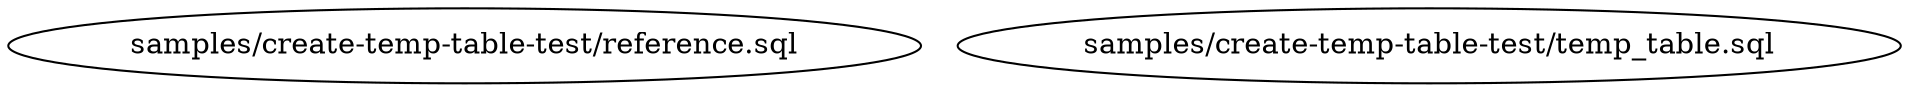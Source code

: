 digraph G {
0[label="samples/create-temp-table-test/reference.sql"];
1[label="samples/create-temp-table-test/temp_table.sql"];
}
